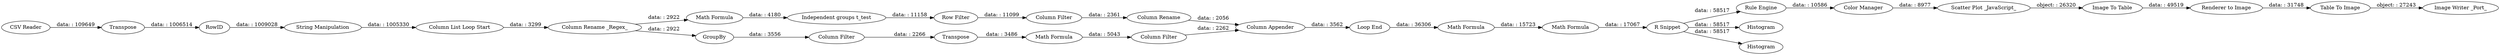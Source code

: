 digraph {
	"7924534703559068378_869" [label="Image Writer _Port_"]
	"7924534703559068378_42" [label="Rule Engine"]
	"7924534703559068378_12" [label="Column List Loop Start"]
	"7924534703559068378_3" [label="CSV Reader"]
	"7924534703559068378_38" [label="R Snippet"]
	"7924534703559068378_5" [label="Math Formula"]
	"7924534703559068378_868" [label="Table To Image"]
	"7924534703559068378_17" [label="Column Rename _Regex_"]
	"7924534703559068378_29" [label="Column Filter"]
	"7924534703559068378_26" [label=GroupBy]
	"7924534703559068378_866" [label="Renderer to Image"]
	"7924534703559068378_28" [label=Transpose]
	"7924534703559068378_46" [label=Histogram]
	"7924534703559068378_45" [label=Histogram]
	"7924534703559068378_19" [label="Column Filter"]
	"7924534703559068378_31" [label="Column Filter"]
	"7924534703559068378_34" [label="Math Formula"]
	"7924534703559068378_9" [label=Transpose]
	"7924534703559068378_23" [label="Math Formula"]
	"7924534703559068378_40" [label="Color Manager"]
	"7924534703559068378_20" [label="Row Filter"]
	"7924534703559068378_11" [label="String Manipulation"]
	"7924534703559068378_32" [label="Column Appender"]
	"7924534703559068378_849" [label="Image To Table"]
	"7924534703559068378_10" [label=RowID]
	"7924534703559068378_36" [label="Scatter Plot _JavaScript_"]
	"7924534703559068378_39" [label="Column Rename"]
	"7924534703559068378_8" [label="Independent groups t_test"]
	"7924534703559068378_43" [label="Loop End"]
	"7924534703559068378_30" [label="Math Formula"]
	"7924534703559068378_38" -> "7924534703559068378_45" [label="data: : 58517"]
	"7924534703559068378_5" -> "7924534703559068378_8" [label="data: : 4180"]
	"7924534703559068378_39" -> "7924534703559068378_32" [label="data: : 2056"]
	"7924534703559068378_31" -> "7924534703559068378_32" [label="data: : 2262"]
	"7924534703559068378_19" -> "7924534703559068378_39" [label="data: : 2361"]
	"7924534703559068378_42" -> "7924534703559068378_40" [label="data: : 10586"]
	"7924534703559068378_26" -> "7924534703559068378_29" [label="data: : 3556"]
	"7924534703559068378_3" -> "7924534703559068378_9" [label="data: : 109649"]
	"7924534703559068378_29" -> "7924534703559068378_28" [label="data: : 2266"]
	"7924534703559068378_40" -> "7924534703559068378_36" [label="data: : 8977"]
	"7924534703559068378_43" -> "7924534703559068378_23" [label="data: : 36306"]
	"7924534703559068378_866" -> "7924534703559068378_868" [label="data: : 31748"]
	"7924534703559068378_32" -> "7924534703559068378_43" [label="data: : 3562"]
	"7924534703559068378_28" -> "7924534703559068378_30" [label="data: : 3486"]
	"7924534703559068378_17" -> "7924534703559068378_5" [label="data: : 2922"]
	"7924534703559068378_30" -> "7924534703559068378_31" [label="data: : 5043"]
	"7924534703559068378_11" -> "7924534703559068378_12" [label="data: : 1005330"]
	"7924534703559068378_8" -> "7924534703559068378_20" [label="data: : 11158"]
	"7924534703559068378_868" -> "7924534703559068378_869" [label="object: : 27243"]
	"7924534703559068378_12" -> "7924534703559068378_17" [label="data: : 3299"]
	"7924534703559068378_849" -> "7924534703559068378_866" [label="data: : 49519"]
	"7924534703559068378_23" -> "7924534703559068378_34" [label="data: : 15723"]
	"7924534703559068378_9" -> "7924534703559068378_10" [label="data: : 1006514"]
	"7924534703559068378_10" -> "7924534703559068378_11" [label="data: : 1009028"]
	"7924534703559068378_36" -> "7924534703559068378_849" [label="object: : 26320"]
	"7924534703559068378_38" -> "7924534703559068378_46" [label="data: : 58517"]
	"7924534703559068378_17" -> "7924534703559068378_26" [label="data: : 2922"]
	"7924534703559068378_20" -> "7924534703559068378_19" [label="data: : 11099"]
	"7924534703559068378_34" -> "7924534703559068378_38" [label="data: : 17067"]
	"7924534703559068378_38" -> "7924534703559068378_42" [label="data: : 58517"]
	rankdir=LR
}
